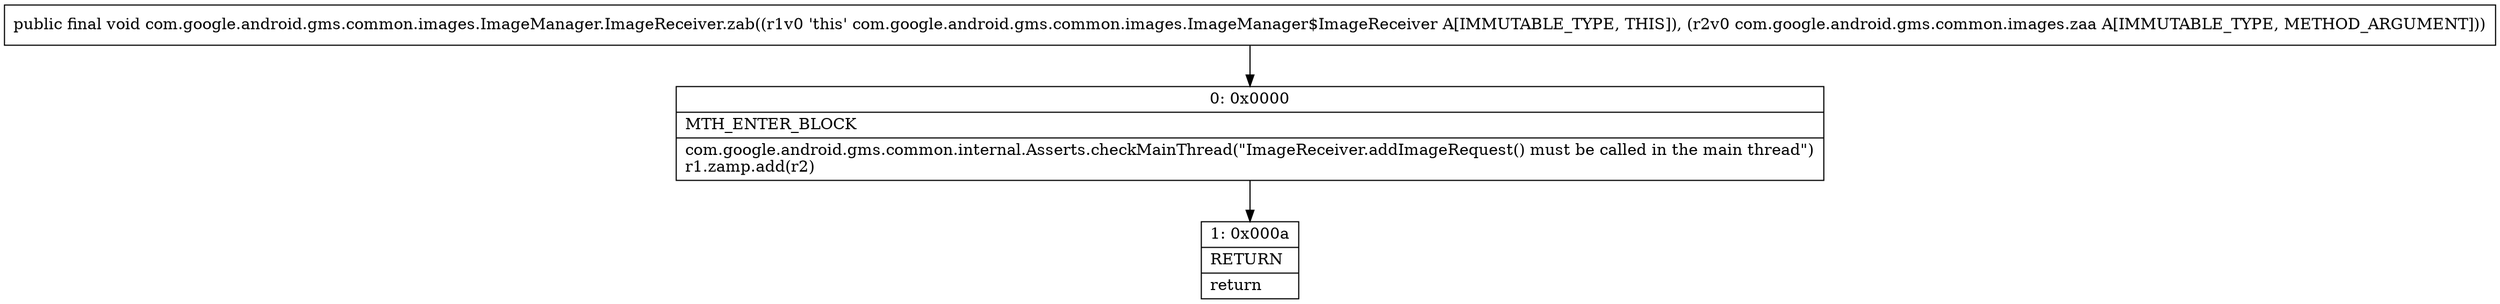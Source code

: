 digraph "CFG forcom.google.android.gms.common.images.ImageManager.ImageReceiver.zab(Lcom\/google\/android\/gms\/common\/images\/zaa;)V" {
Node_0 [shape=record,label="{0\:\ 0x0000|MTH_ENTER_BLOCK\l|com.google.android.gms.common.internal.Asserts.checkMainThread(\"ImageReceiver.addImageRequest() must be called in the main thread\")\lr1.zamp.add(r2)\l}"];
Node_1 [shape=record,label="{1\:\ 0x000a|RETURN\l|return\l}"];
MethodNode[shape=record,label="{public final void com.google.android.gms.common.images.ImageManager.ImageReceiver.zab((r1v0 'this' com.google.android.gms.common.images.ImageManager$ImageReceiver A[IMMUTABLE_TYPE, THIS]), (r2v0 com.google.android.gms.common.images.zaa A[IMMUTABLE_TYPE, METHOD_ARGUMENT])) }"];
MethodNode -> Node_0;
Node_0 -> Node_1;
}

